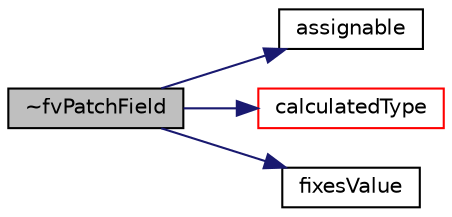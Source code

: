 digraph "~fvPatchField"
{
  bgcolor="transparent";
  edge [fontname="Helvetica",fontsize="10",labelfontname="Helvetica",labelfontsize="10"];
  node [fontname="Helvetica",fontsize="10",shape=record];
  rankdir="LR";
  Node1 [label="~fvPatchField",height=0.2,width=0.4,color="black", fillcolor="grey75", style="filled", fontcolor="black"];
  Node1 -> Node2 [color="midnightblue",fontsize="10",style="solid",fontname="Helvetica"];
  Node2 [label="assignable",height=0.2,width=0.4,color="black",URL="$a00888.html#a1f9f0b0c1739411ae9b09d7cd96e8c51",tooltip="Return true if the value of the patch field. "];
  Node1 -> Node3 [color="midnightblue",fontsize="10",style="solid",fontname="Helvetica"];
  Node3 [label="calculatedType",height=0.2,width=0.4,color="red",URL="$a00888.html#af4f617212d6c0699d9ee3035b86a799a",tooltip="Return the type of the calculated for of fvPatchField. "];
  Node1 -> Node4 [color="midnightblue",fontsize="10",style="solid",fontname="Helvetica"];
  Node4 [label="fixesValue",height=0.2,width=0.4,color="black",URL="$a00888.html#a9152d7ac14e99b9ab7d502f81a9373a4",tooltip="Return true if this patch field fixes a value. "];
}
